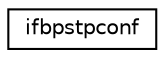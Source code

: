 digraph G
{
  edge [fontname="Helvetica",fontsize="10",labelfontname="Helvetica",labelfontsize="10"];
  node [fontname="Helvetica",fontsize="10",shape=record];
  rankdir="LR";
  Node1 [label="ifbpstpconf",height=0.2,width=0.4,color="black", fillcolor="white", style="filled",URL="$structifbpstpconf.html"];
}
